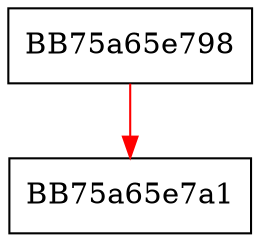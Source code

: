 digraph FreeNamespaceProviderPath {
  node [shape="box"];
  graph [splines=ortho];
  BB75a65e798 -> BB75a65e7a1 [color="red"];
}